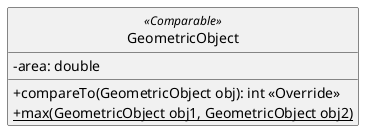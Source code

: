 @startuml 

skinparam classAttributeIconSize 0
hide circle

class GeometricObject <<Comparable>> {
    -area: double
    +compareTo(GeometricObject obj): int <<Override>>
    +{static} max(GeometricObject obj1, GeometricObject obj2)
}

@enduml